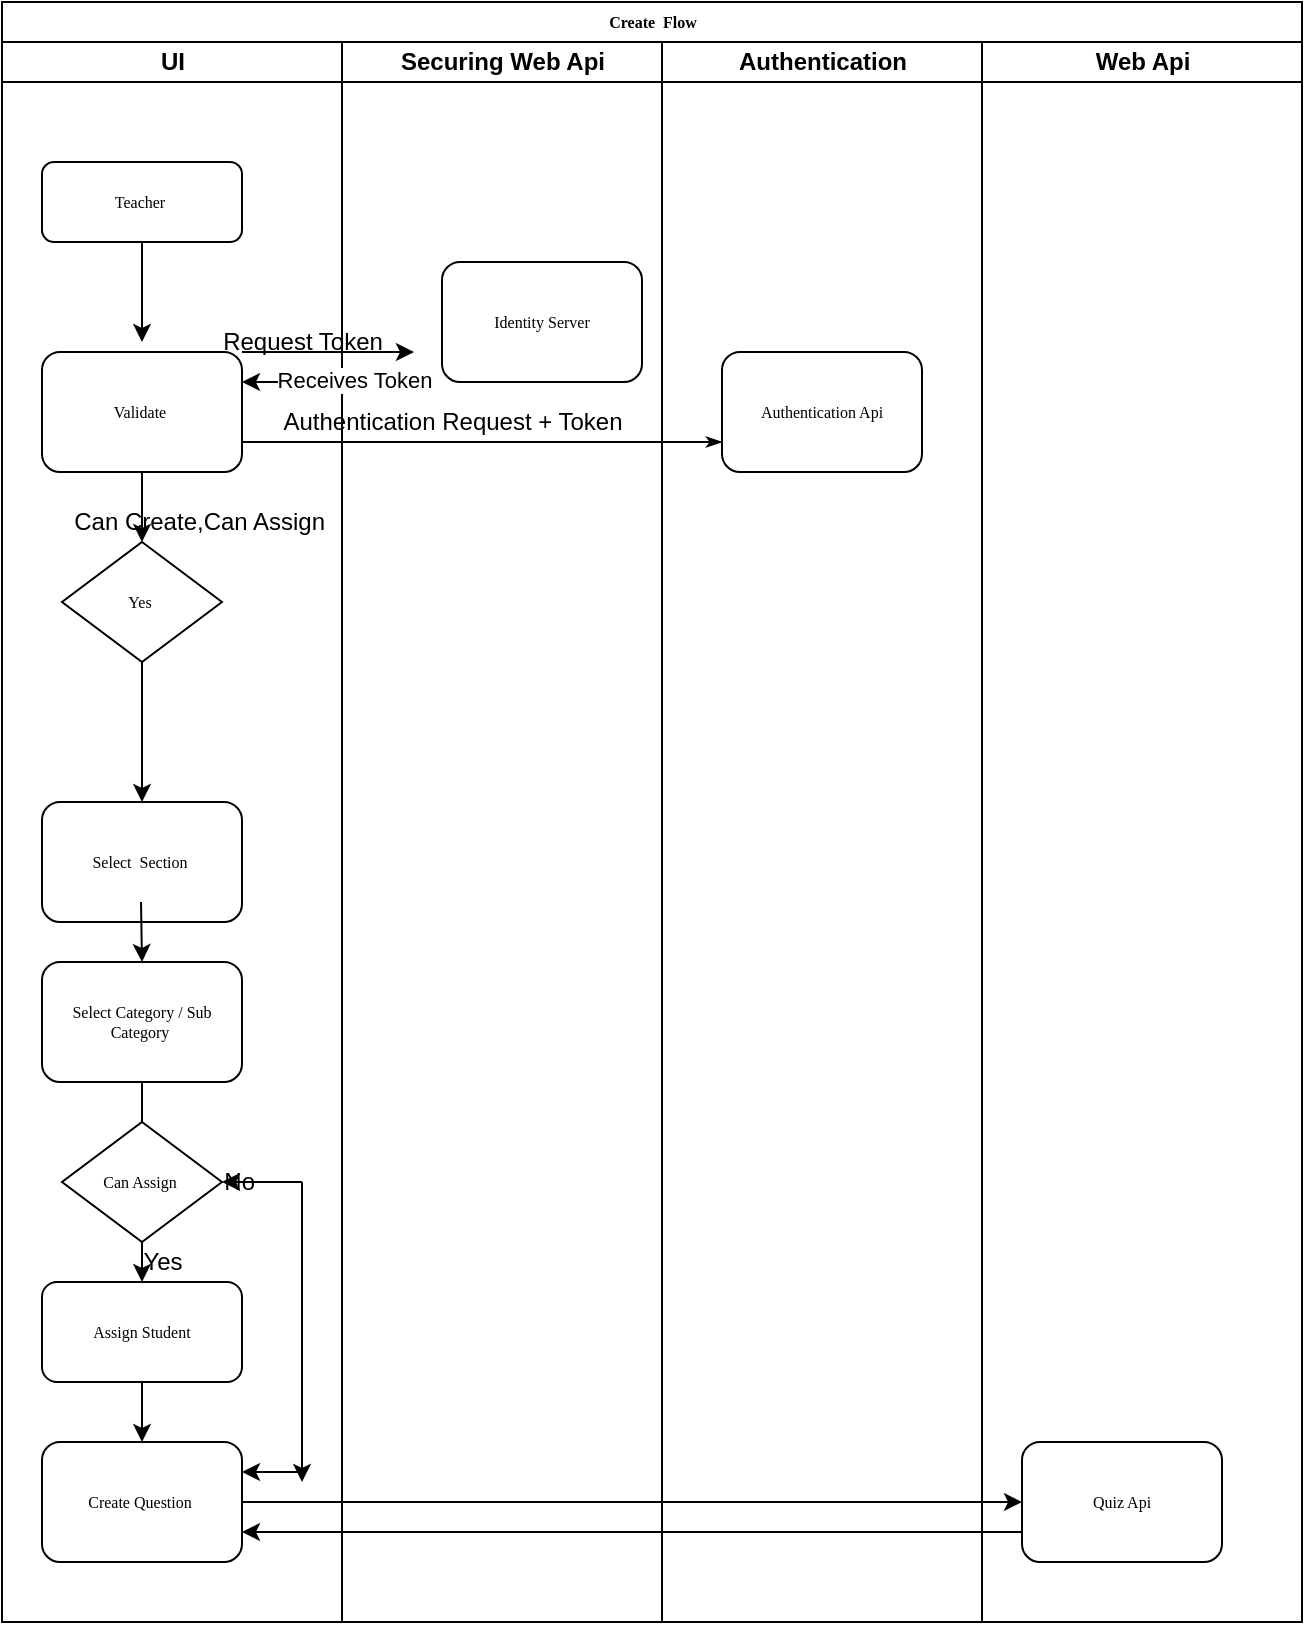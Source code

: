 <mxfile version="14.4.4" type="device"><diagram name="Page-1" id="74e2e168-ea6b-b213-b513-2b3c1d86103e"><mxGraphModel dx="1422" dy="705" grid="1" gridSize="10" guides="1" tooltips="1" connect="1" arrows="1" fold="1" page="1" pageScale="1" pageWidth="1100" pageHeight="850" background="#ffffff" math="0" shadow="0"><root><mxCell id="0"/><mxCell id="1" parent="0"/><mxCell id="77e6c97f196da883-1" value="Create&amp;nbsp; Flow" style="swimlane;html=1;childLayout=stackLayout;startSize=20;rounded=0;shadow=0;labelBackgroundColor=none;strokeWidth=1;fontFamily=Verdana;fontSize=8;align=center;" parent="1" vertex="1"><mxGeometry x="70" y="40" width="650" height="810" as="geometry"/></mxCell><mxCell id="77e6c97f196da883-28" style="edgeStyle=orthogonalEdgeStyle;rounded=1;html=1;labelBackgroundColor=none;startArrow=none;startFill=0;startSize=5;endArrow=classicThin;endFill=1;endSize=5;jettySize=auto;orthogonalLoop=1;strokeWidth=1;fontFamily=Verdana;fontSize=8" parent="77e6c97f196da883-1" source="77e6c97f196da883-9" target="77e6c97f196da883-12" edge="1"><mxGeometry relative="1" as="geometry"><Array as="points"><mxPoint x="200" y="220"/><mxPoint x="200" y="220"/></Array></mxGeometry></mxCell><mxCell id="77e6c97f196da883-2" value="UI" style="swimlane;html=1;startSize=20;" parent="77e6c97f196da883-1" vertex="1"><mxGeometry y="20" width="170" height="790" as="geometry"/></mxCell><mxCell id="77e6c97f196da883-8" value="Teacher&amp;nbsp;" style="rounded=1;whiteSpace=wrap;html=1;shadow=0;labelBackgroundColor=none;strokeWidth=1;fontFamily=Verdana;fontSize=8;align=center;" parent="77e6c97f196da883-2" vertex="1"><mxGeometry x="20" y="60" width="100" height="40" as="geometry"/></mxCell><mxCell id="77e6c97f196da883-9" value="Validate&amp;nbsp;" style="rounded=1;whiteSpace=wrap;html=1;shadow=0;labelBackgroundColor=none;strokeWidth=1;fontFamily=Verdana;fontSize=8;align=center;" parent="77e6c97f196da883-2" vertex="1"><mxGeometry x="20" y="155" width="100" height="60" as="geometry"/></mxCell><mxCell id="77e6c97f196da883-10" value="Assign Student" style="rounded=1;whiteSpace=wrap;html=1;shadow=0;labelBackgroundColor=none;strokeWidth=1;fontFamily=Verdana;fontSize=8;align=center;" parent="77e6c97f196da883-2" vertex="1"><mxGeometry x="20" y="620" width="100" height="50" as="geometry"/></mxCell><mxCell id="77e6c97f196da883-13" value="Yes&amp;nbsp;" style="rhombus;whiteSpace=wrap;html=1;rounded=0;shadow=0;labelBackgroundColor=none;strokeWidth=1;fontFamily=Verdana;fontSize=8;align=center;" parent="77e6c97f196da883-2" vertex="1"><mxGeometry x="30" y="250" width="80" height="60" as="geometry"/></mxCell><mxCell id="4DDQROP2D5Is-1THwG83-9" value="" style="endArrow=classic;html=1;exitX=0.5;exitY=1;exitDx=0;exitDy=0;" edge="1" parent="77e6c97f196da883-2" source="77e6c97f196da883-9" target="77e6c97f196da883-13"><mxGeometry width="50" height="50" relative="1" as="geometry"><mxPoint x="450" y="330" as="sourcePoint"/><mxPoint x="500" y="280" as="targetPoint"/></mxGeometry></mxCell><mxCell id="4DDQROP2D5Is-1THwG83-10" value="Can Create,Can Assign&amp;nbsp;" style="text;html=1;align=center;verticalAlign=middle;resizable=0;points=[];autosize=1;" vertex="1" parent="77e6c97f196da883-2"><mxGeometry x="30" y="230" width="140" height="20" as="geometry"/></mxCell><mxCell id="4DDQROP2D5Is-1THwG83-13" value="Select&amp;nbsp; Section&amp;nbsp;" style="rounded=1;whiteSpace=wrap;html=1;shadow=0;labelBackgroundColor=none;strokeWidth=1;fontFamily=Verdana;fontSize=8;align=center;" vertex="1" parent="77e6c97f196da883-2"><mxGeometry x="20" y="380" width="100" height="60" as="geometry"/></mxCell><mxCell id="4DDQROP2D5Is-1THwG83-20" style="edgeStyle=orthogonalEdgeStyle;rounded=0;orthogonalLoop=1;jettySize=auto;html=1;exitX=0.5;exitY=1;exitDx=0;exitDy=0;entryX=0.5;entryY=0;entryDx=0;entryDy=0;" edge="1" parent="77e6c97f196da883-2" source="4DDQROP2D5Is-1THwG83-14" target="77e6c97f196da883-10"><mxGeometry relative="1" as="geometry"/></mxCell><mxCell id="4DDQROP2D5Is-1THwG83-14" value="Select Category / Sub Category&amp;nbsp;" style="rounded=1;whiteSpace=wrap;html=1;shadow=0;labelBackgroundColor=none;strokeWidth=1;fontFamily=Verdana;fontSize=8;align=center;" vertex="1" parent="77e6c97f196da883-2"><mxGeometry x="20" y="460" width="100" height="60" as="geometry"/></mxCell><mxCell id="4DDQROP2D5Is-1THwG83-15" value="" style="endArrow=classic;html=1;exitX=0.5;exitY=1;exitDx=0;exitDy=0;" edge="1" parent="77e6c97f196da883-2"><mxGeometry width="50" height="50" relative="1" as="geometry"><mxPoint x="69.5" y="430" as="sourcePoint"/><mxPoint x="70" y="460" as="targetPoint"/></mxGeometry></mxCell><mxCell id="4DDQROP2D5Is-1THwG83-21" value="Can Assign&amp;nbsp;" style="rhombus;whiteSpace=wrap;html=1;rounded=0;shadow=0;labelBackgroundColor=none;strokeWidth=1;fontFamily=Verdana;fontSize=8;align=center;" vertex="1" parent="77e6c97f196da883-2"><mxGeometry x="30" y="540" width="80" height="60" as="geometry"/></mxCell><mxCell id="77e6c97f196da883-14" value="Create Question&amp;nbsp;" style="rounded=1;whiteSpace=wrap;html=1;shadow=0;labelBackgroundColor=none;strokeWidth=1;fontFamily=Verdana;fontSize=8;align=center;" parent="77e6c97f196da883-2" vertex="1"><mxGeometry x="20" y="700" width="100" height="60" as="geometry"/></mxCell><mxCell id="4DDQROP2D5Is-1THwG83-24" value="" style="endArrow=classic;html=1;entryX=0.5;entryY=0;entryDx=0;entryDy=0;exitX=0.5;exitY=1;exitDx=0;exitDy=0;" edge="1" parent="77e6c97f196da883-2" source="77e6c97f196da883-10" target="77e6c97f196da883-14"><mxGeometry width="50" height="50" relative="1" as="geometry"><mxPoint x="60" y="680" as="sourcePoint"/><mxPoint x="110" y="630" as="targetPoint"/></mxGeometry></mxCell><mxCell id="77e6c97f196da883-3" value="Securing Web Api" style="swimlane;html=1;startSize=20;" parent="77e6c97f196da883-1" vertex="1"><mxGeometry x="170" y="20" width="160" height="790" as="geometry"/></mxCell><mxCell id="77e6c97f196da883-11" value="Identity Server" style="rounded=1;whiteSpace=wrap;html=1;shadow=0;labelBackgroundColor=none;strokeWidth=1;fontFamily=Verdana;fontSize=8;align=center;" parent="77e6c97f196da883-3" vertex="1"><mxGeometry x="50" y="110" width="100" height="60" as="geometry"/></mxCell><mxCell id="4DDQROP2D5Is-1THwG83-7" value="Authentication Request + Token" style="text;html=1;align=center;verticalAlign=middle;resizable=0;points=[];autosize=1;" vertex="1" parent="77e6c97f196da883-3"><mxGeometry x="-40" y="180" width="190" height="20" as="geometry"/></mxCell><mxCell id="77e6c97f196da883-4" value="Authentication" style="swimlane;html=1;startSize=20;" parent="77e6c97f196da883-1" vertex="1"><mxGeometry x="330" y="20" width="160" height="790" as="geometry"/></mxCell><mxCell id="77e6c97f196da883-12" value="Authentication Api" style="rounded=1;whiteSpace=wrap;html=1;shadow=0;labelBackgroundColor=none;strokeWidth=1;fontFamily=Verdana;fontSize=8;align=center;" parent="77e6c97f196da883-4" vertex="1"><mxGeometry x="30" y="155" width="100" height="60" as="geometry"/></mxCell><mxCell id="77e6c97f196da883-5" value="Web Api" style="swimlane;html=1;startSize=20;" parent="77e6c97f196da883-1" vertex="1"><mxGeometry x="490" y="20" width="160" height="790" as="geometry"/></mxCell><mxCell id="77e6c97f196da883-15" value="Quiz Api" style="rounded=1;whiteSpace=wrap;html=1;shadow=0;labelBackgroundColor=none;strokeWidth=1;fontFamily=Verdana;fontSize=8;align=center;" parent="77e6c97f196da883-5" vertex="1"><mxGeometry x="20" y="700" width="100" height="60" as="geometry"/></mxCell><mxCell id="4DDQROP2D5Is-1THwG83-2" value="" style="endArrow=classic;html=1;exitX=1;exitY=0;exitDx=0;exitDy=0;" edge="1" parent="77e6c97f196da883-1" source="77e6c97f196da883-9"><mxGeometry width="50" height="50" relative="1" as="geometry"><mxPoint x="120" y="190" as="sourcePoint"/><mxPoint x="206" y="175" as="targetPoint"/></mxGeometry></mxCell><mxCell id="4DDQROP2D5Is-1THwG83-1" value="" style="endArrow=classic;html=1;entryX=1;entryY=0.25;entryDx=0;entryDy=0;" edge="1" parent="77e6c97f196da883-1" target="77e6c97f196da883-9"><mxGeometry width="50" height="50" relative="1" as="geometry"><mxPoint x="207" y="190" as="sourcePoint"/><mxPoint x="500" y="300" as="targetPoint"/></mxGeometry></mxCell><mxCell id="4DDQROP2D5Is-1THwG83-6" value="Receives Token" style="edgeLabel;html=1;align=center;verticalAlign=middle;resizable=0;points=[];" vertex="1" connectable="0" parent="4DDQROP2D5Is-1THwG83-1"><mxGeometry x="-0.287" y="-1" relative="1" as="geometry"><mxPoint as="offset"/></mxGeometry></mxCell><mxCell id="4DDQROP2D5Is-1THwG83-18" value="" style="endArrow=classic;html=1;exitX=0;exitY=0.75;exitDx=0;exitDy=0;entryX=1;entryY=0.75;entryDx=0;entryDy=0;" edge="1" parent="77e6c97f196da883-1" source="77e6c97f196da883-15" target="77e6c97f196da883-14"><mxGeometry width="50" height="50" relative="1" as="geometry"><mxPoint x="450" y="510" as="sourcePoint"/><mxPoint x="500" y="460" as="targetPoint"/></mxGeometry></mxCell><mxCell id="4DDQROP2D5Is-1THwG83-28" value="" style="endArrow=classic;html=1;exitX=1;exitY=0.5;exitDx=0;exitDy=0;entryX=0;entryY=0.5;entryDx=0;entryDy=0;" edge="1" parent="77e6c97f196da883-1" source="77e6c97f196da883-14" target="77e6c97f196da883-15"><mxGeometry width="50" height="50" relative="1" as="geometry"><mxPoint x="120" y="790" as="sourcePoint"/><mxPoint x="170" y="740" as="targetPoint"/></mxGeometry></mxCell><mxCell id="4DDQROP2D5Is-1THwG83-3" style="edgeStyle=orthogonalEdgeStyle;rounded=0;orthogonalLoop=1;jettySize=auto;html=1;" edge="1" parent="1" source="77e6c97f196da883-8"><mxGeometry relative="1" as="geometry"><mxPoint x="140" y="210" as="targetPoint"/></mxGeometry></mxCell><mxCell id="4DDQROP2D5Is-1THwG83-5" value="Request Token" style="text;html=1;align=center;verticalAlign=middle;resizable=0;points=[];autosize=1;" vertex="1" parent="1"><mxGeometry x="170" y="200" width="100" height="20" as="geometry"/></mxCell><mxCell id="4DDQROP2D5Is-1THwG83-12" value="" style="endArrow=classic;html=1;exitX=0.5;exitY=1;exitDx=0;exitDy=0;" edge="1" parent="1" source="77e6c97f196da883-13"><mxGeometry width="50" height="50" relative="1" as="geometry"><mxPoint x="520" y="390" as="sourcePoint"/><mxPoint x="140" y="440" as="targetPoint"/></mxGeometry></mxCell><mxCell id="4DDQROP2D5Is-1THwG83-19" value="" style="endArrow=classic;html=1;entryX=1;entryY=0.25;entryDx=0;entryDy=0;" edge="1" parent="1" target="77e6c97f196da883-14"><mxGeometry width="50" height="50" relative="1" as="geometry"><mxPoint x="220" y="775" as="sourcePoint"/><mxPoint x="570" y="500" as="targetPoint"/></mxGeometry></mxCell><mxCell id="4DDQROP2D5Is-1THwG83-22" value="Yes" style="text;html=1;align=center;verticalAlign=middle;resizable=0;points=[];autosize=1;" vertex="1" parent="1"><mxGeometry x="130" y="660" width="40" height="20" as="geometry"/></mxCell><mxCell id="4DDQROP2D5Is-1THwG83-23" value="No&amp;nbsp;" style="text;html=1;align=center;verticalAlign=middle;resizable=0;points=[];autosize=1;" vertex="1" parent="1"><mxGeometry x="175" y="620" width="30" height="20" as="geometry"/></mxCell><mxCell id="4DDQROP2D5Is-1THwG83-25" value="" style="endArrow=classic;html=1;" edge="1" parent="1"><mxGeometry width="50" height="50" relative="1" as="geometry"><mxPoint x="220" y="630" as="sourcePoint"/><mxPoint x="180" y="630" as="targetPoint"/></mxGeometry></mxCell><mxCell id="4DDQROP2D5Is-1THwG83-26" value="" style="endArrow=classic;html=1;" edge="1" parent="1"><mxGeometry width="50" height="50" relative="1" as="geometry"><mxPoint x="220" y="630" as="sourcePoint"/><mxPoint x="220" y="780" as="targetPoint"/></mxGeometry></mxCell></root></mxGraphModel></diagram></mxfile>